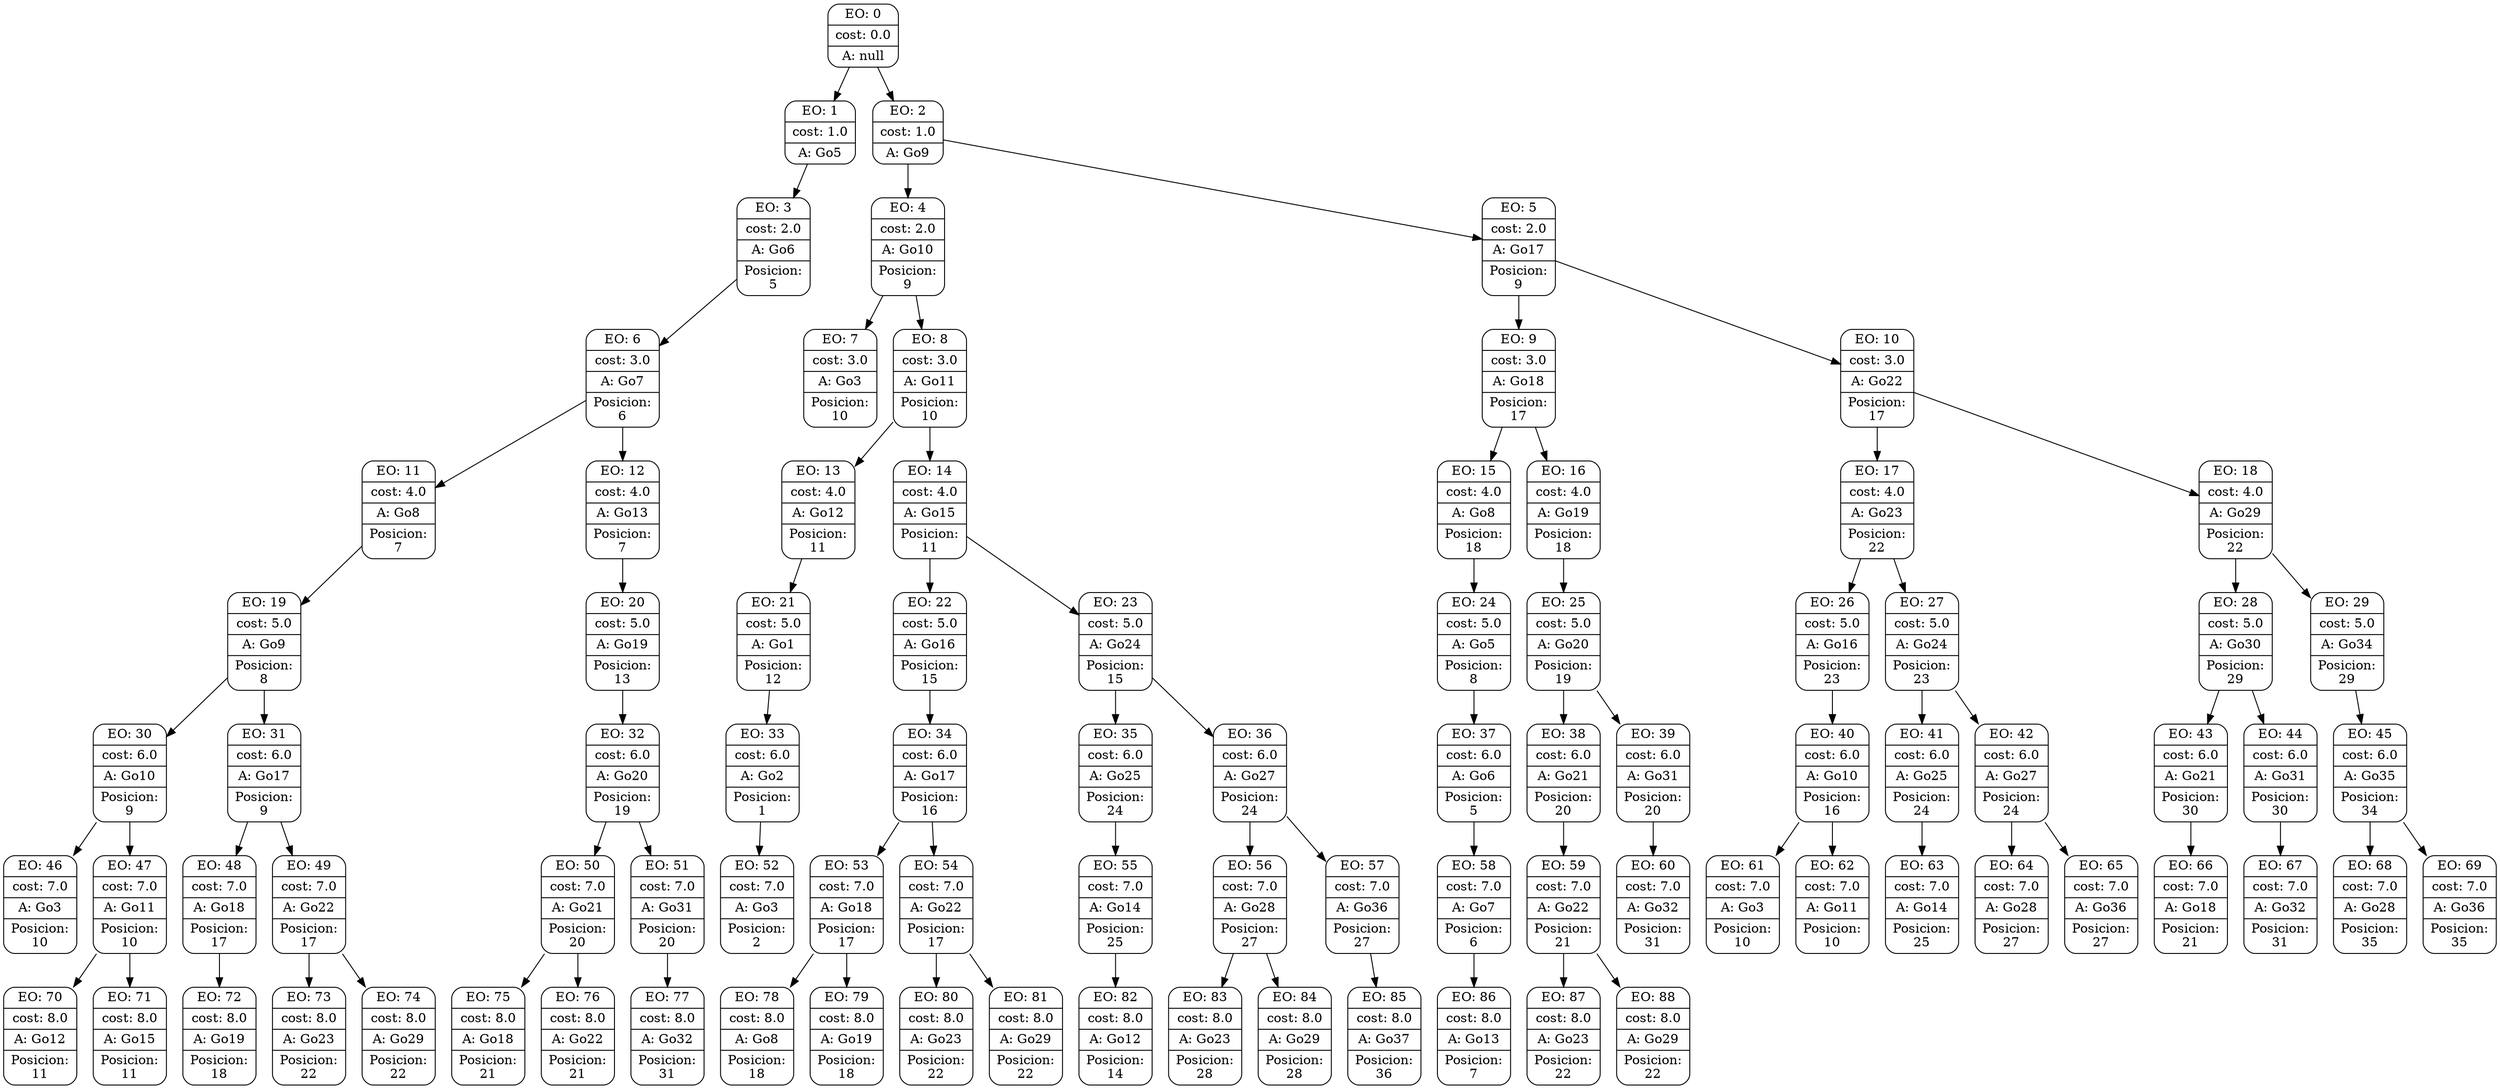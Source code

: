 digraph g {
node [shape = Mrecord];
nodo0[label="{EO: 0|cost: 0.0|A: null}"]
nodo1[label="{EO: 1|cost: 1.0|A: Go5}"]
nodo3[label="{EO: 3|cost: 2.0|A: Go6|Posicion:\n5}"]
nodo6[label="{EO: 6|cost: 3.0|A: Go7|Posicion:\n6}"]
nodo11[label="{EO: 11|cost: 4.0|A: Go8|Posicion:\n7}"]
nodo19[label="{EO: 19|cost: 5.0|A: Go9|Posicion:\n8}"]
nodo30[label="{EO: 30|cost: 6.0|A: Go10|Posicion:\n9}"]
nodo46[label="{EO: 46|cost: 7.0|A: Go3|Posicion:\n10}"]

nodo30 -> nodo46;
nodo47[label="{EO: 47|cost: 7.0|A: Go11|Posicion:\n10}"]
nodo70[label="{EO: 70|cost: 8.0|A: Go12|Posicion:\n11}"]

nodo47 -> nodo70;
nodo71[label="{EO: 71|cost: 8.0|A: Go15|Posicion:\n11}"]

nodo47 -> nodo71;

nodo30 -> nodo47;

nodo19 -> nodo30;
nodo31[label="{EO: 31|cost: 6.0|A: Go17|Posicion:\n9}"]
nodo48[label="{EO: 48|cost: 7.0|A: Go18|Posicion:\n17}"]
nodo72[label="{EO: 72|cost: 8.0|A: Go19|Posicion:\n18}"]

nodo48 -> nodo72;

nodo31 -> nodo48;
nodo49[label="{EO: 49|cost: 7.0|A: Go22|Posicion:\n17}"]
nodo73[label="{EO: 73|cost: 8.0|A: Go23|Posicion:\n22}"]

nodo49 -> nodo73;
nodo74[label="{EO: 74|cost: 8.0|A: Go29|Posicion:\n22}"]

nodo49 -> nodo74;

nodo31 -> nodo49;

nodo19 -> nodo31;

nodo11 -> nodo19;

nodo6 -> nodo11;
nodo12[label="{EO: 12|cost: 4.0|A: Go13|Posicion:\n7}"]
nodo20[label="{EO: 20|cost: 5.0|A: Go19|Posicion:\n13}"]
nodo32[label="{EO: 32|cost: 6.0|A: Go20|Posicion:\n19}"]
nodo50[label="{EO: 50|cost: 7.0|A: Go21|Posicion:\n20}"]
nodo75[label="{EO: 75|cost: 8.0|A: Go18|Posicion:\n21}"]

nodo50 -> nodo75;
nodo76[label="{EO: 76|cost: 8.0|A: Go22|Posicion:\n21}"]

nodo50 -> nodo76;

nodo32 -> nodo50;
nodo51[label="{EO: 51|cost: 7.0|A: Go31|Posicion:\n20}"]
nodo77[label="{EO: 77|cost: 8.0|A: Go32|Posicion:\n31}"]

nodo51 -> nodo77;

nodo32 -> nodo51;

nodo20 -> nodo32;

nodo12 -> nodo20;

nodo6 -> nodo12;

nodo3 -> nodo6;

nodo1 -> nodo3;

nodo0 -> nodo1;
nodo2[label="{EO: 2|cost: 1.0|A: Go9}"]
nodo4[label="{EO: 4|cost: 2.0|A: Go10|Posicion:\n9}"]
nodo7[label="{EO: 7|cost: 3.0|A: Go3|Posicion:\n10}"]

nodo4 -> nodo7;
nodo8[label="{EO: 8|cost: 3.0|A: Go11|Posicion:\n10}"]
nodo13[label="{EO: 13|cost: 4.0|A: Go12|Posicion:\n11}"]
nodo21[label="{EO: 21|cost: 5.0|A: Go1|Posicion:\n12}"]
nodo33[label="{EO: 33|cost: 6.0|A: Go2|Posicion:\n1}"]
nodo52[label="{EO: 52|cost: 7.0|A: Go3|Posicion:\n2}"]

nodo33 -> nodo52;

nodo21 -> nodo33;

nodo13 -> nodo21;

nodo8 -> nodo13;
nodo14[label="{EO: 14|cost: 4.0|A: Go15|Posicion:\n11}"]
nodo22[label="{EO: 22|cost: 5.0|A: Go16|Posicion:\n15}"]
nodo34[label="{EO: 34|cost: 6.0|A: Go17|Posicion:\n16}"]
nodo53[label="{EO: 53|cost: 7.0|A: Go18|Posicion:\n17}"]
nodo78[label="{EO: 78|cost: 8.0|A: Go8|Posicion:\n18}"]

nodo53 -> nodo78;
nodo79[label="{EO: 79|cost: 8.0|A: Go19|Posicion:\n18}"]

nodo53 -> nodo79;

nodo34 -> nodo53;
nodo54[label="{EO: 54|cost: 7.0|A: Go22|Posicion:\n17}"]
nodo80[label="{EO: 80|cost: 8.0|A: Go23|Posicion:\n22}"]

nodo54 -> nodo80;
nodo81[label="{EO: 81|cost: 8.0|A: Go29|Posicion:\n22}"]

nodo54 -> nodo81;

nodo34 -> nodo54;

nodo22 -> nodo34;

nodo14 -> nodo22;
nodo23[label="{EO: 23|cost: 5.0|A: Go24|Posicion:\n15}"]
nodo35[label="{EO: 35|cost: 6.0|A: Go25|Posicion:\n24}"]
nodo55[label="{EO: 55|cost: 7.0|A: Go14|Posicion:\n25}"]
nodo82[label="{EO: 82|cost: 8.0|A: Go12|Posicion:\n14}"]

nodo55 -> nodo82;

nodo35 -> nodo55;

nodo23 -> nodo35;
nodo36[label="{EO: 36|cost: 6.0|A: Go27|Posicion:\n24}"]
nodo56[label="{EO: 56|cost: 7.0|A: Go28|Posicion:\n27}"]
nodo83[label="{EO: 83|cost: 8.0|A: Go23|Posicion:\n28}"]

nodo56 -> nodo83;
nodo84[label="{EO: 84|cost: 8.0|A: Go29|Posicion:\n28}"]

nodo56 -> nodo84;

nodo36 -> nodo56;
nodo57[label="{EO: 57|cost: 7.0|A: Go36|Posicion:\n27}"]
nodo85[label="{EO: 85|cost: 8.0|A: Go37|Posicion:\n36}"]

nodo57 -> nodo85;

nodo36 -> nodo57;

nodo23 -> nodo36;

nodo14 -> nodo23;

nodo8 -> nodo14;

nodo4 -> nodo8;

nodo2 -> nodo4;
nodo5[label="{EO: 5|cost: 2.0|A: Go17|Posicion:\n9}"]
nodo9[label="{EO: 9|cost: 3.0|A: Go18|Posicion:\n17}"]
nodo15[label="{EO: 15|cost: 4.0|A: Go8|Posicion:\n18}"]
nodo24[label="{EO: 24|cost: 5.0|A: Go5|Posicion:\n8}"]
nodo37[label="{EO: 37|cost: 6.0|A: Go6|Posicion:\n5}"]
nodo58[label="{EO: 58|cost: 7.0|A: Go7|Posicion:\n6}"]
nodo86[label="{EO: 86|cost: 8.0|A: Go13|Posicion:\n7}"]

nodo58 -> nodo86;

nodo37 -> nodo58;

nodo24 -> nodo37;

nodo15 -> nodo24;

nodo9 -> nodo15;
nodo16[label="{EO: 16|cost: 4.0|A: Go19|Posicion:\n18}"]
nodo25[label="{EO: 25|cost: 5.0|A: Go20|Posicion:\n19}"]
nodo38[label="{EO: 38|cost: 6.0|A: Go21|Posicion:\n20}"]
nodo59[label="{EO: 59|cost: 7.0|A: Go22|Posicion:\n21}"]
nodo87[label="{EO: 87|cost: 8.0|A: Go23|Posicion:\n22}"]

nodo59 -> nodo87;
nodo88[label="{EO: 88|cost: 8.0|A: Go29|Posicion:\n22}"]

nodo59 -> nodo88;

nodo38 -> nodo59;

nodo25 -> nodo38;
nodo39[label="{EO: 39|cost: 6.0|A: Go31|Posicion:\n20}"]
nodo60[label="{EO: 60|cost: 7.0|A: Go32|Posicion:\n31}"]

nodo39 -> nodo60;

nodo25 -> nodo39;

nodo16 -> nodo25;

nodo9 -> nodo16;

nodo5 -> nodo9;
nodo10[label="{EO: 10|cost: 3.0|A: Go22|Posicion:\n17}"]
nodo17[label="{EO: 17|cost: 4.0|A: Go23|Posicion:\n22}"]
nodo26[label="{EO: 26|cost: 5.0|A: Go16|Posicion:\n23}"]
nodo40[label="{EO: 40|cost: 6.0|A: Go10|Posicion:\n16}"]
nodo61[label="{EO: 61|cost: 7.0|A: Go3|Posicion:\n10}"]

nodo40 -> nodo61;
nodo62[label="{EO: 62|cost: 7.0|A: Go11|Posicion:\n10}"]

nodo40 -> nodo62;

nodo26 -> nodo40;

nodo17 -> nodo26;
nodo27[label="{EO: 27|cost: 5.0|A: Go24|Posicion:\n23}"]
nodo41[label="{EO: 41|cost: 6.0|A: Go25|Posicion:\n24}"]
nodo63[label="{EO: 63|cost: 7.0|A: Go14|Posicion:\n25}"]

nodo41 -> nodo63;

nodo27 -> nodo41;
nodo42[label="{EO: 42|cost: 6.0|A: Go27|Posicion:\n24}"]
nodo64[label="{EO: 64|cost: 7.0|A: Go28|Posicion:\n27}"]

nodo42 -> nodo64;
nodo65[label="{EO: 65|cost: 7.0|A: Go36|Posicion:\n27}"]

nodo42 -> nodo65;

nodo27 -> nodo42;

nodo17 -> nodo27;

nodo10 -> nodo17;
nodo18[label="{EO: 18|cost: 4.0|A: Go29|Posicion:\n22}"]
nodo28[label="{EO: 28|cost: 5.0|A: Go30|Posicion:\n29}"]
nodo43[label="{EO: 43|cost: 6.0|A: Go21|Posicion:\n30}"]
nodo66[label="{EO: 66|cost: 7.0|A: Go18|Posicion:\n21}"]

nodo43 -> nodo66;

nodo28 -> nodo43;
nodo44[label="{EO: 44|cost: 6.0|A: Go31|Posicion:\n30}"]
nodo67[label="{EO: 67|cost: 7.0|A: Go32|Posicion:\n31}"]

nodo44 -> nodo67;

nodo28 -> nodo44;

nodo18 -> nodo28;
nodo29[label="{EO: 29|cost: 5.0|A: Go34|Posicion:\n29}"]
nodo45[label="{EO: 45|cost: 6.0|A: Go35|Posicion:\n34}"]
nodo68[label="{EO: 68|cost: 7.0|A: Go28|Posicion:\n35}"]

nodo45 -> nodo68;
nodo69[label="{EO: 69|cost: 7.0|A: Go36|Posicion:\n35}"]

nodo45 -> nodo69;

nodo29 -> nodo45;

nodo18 -> nodo29;

nodo10 -> nodo18;

nodo5 -> nodo10;

nodo2 -> nodo5;

nodo0 -> nodo2;


}